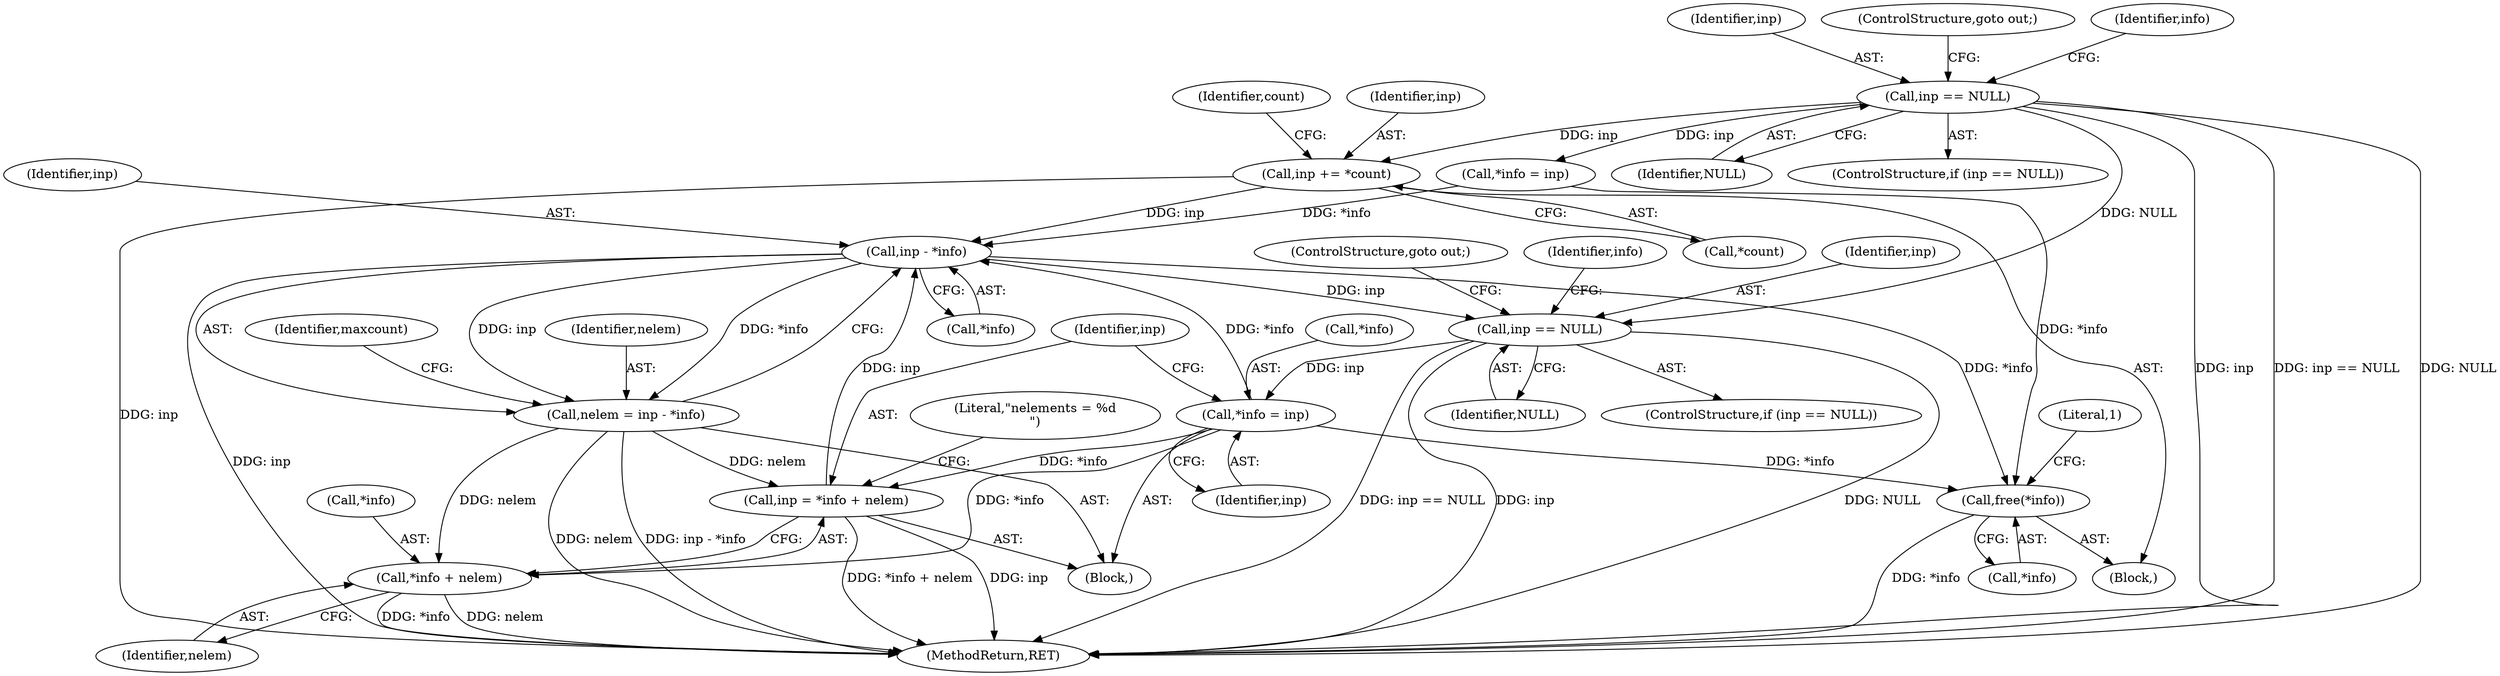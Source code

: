 digraph "0_file_1859fdb4e67c49c463c4e0078054335cd46ba295@pointer" {
"1000226" [label="(Call,inp += *count)"];
"1000218" [label="(Call,inp == NULL)"];
"1000566" [label="(Call,inp - *info)"];
"1000564" [label="(Call,nelem = inp - *info)"];
"1000593" [label="(Call,inp = *info + nelem)"];
"1000595" [label="(Call,*info + nelem)"];
"1000585" [label="(Call,inp == NULL)"];
"1000589" [label="(Call,*info = inp)"];
"1000755" [label="(Call,free(*info))"];
"1000586" [label="(Identifier,inp)"];
"1000589" [label="(Call,*info = inp)"];
"1000755" [label="(Call,free(*info))"];
"1000590" [label="(Call,*info)"];
"1000222" [label="(Call,*info = inp)"];
"1000568" [label="(Call,*info)"];
"1000219" [label="(Identifier,inp)"];
"1000565" [label="(Identifier,nelem)"];
"1000760" [label="(Literal,1)"];
"1000221" [label="(ControlStructure,goto out;)"];
"1000564" [label="(Call,nelem = inp - *info)"];
"1000592" [label="(Identifier,inp)"];
"1000220" [label="(Identifier,NULL)"];
"1000574" [label="(Identifier,maxcount)"];
"1000218" [label="(Call,inp == NULL)"];
"1000756" [label="(Call,*info)"];
"1000107" [label="(Block,)"];
"1000562" [label="(Block,)"];
"1000591" [label="(Identifier,info)"];
"1000228" [label="(Call,*count)"];
"1000217" [label="(ControlStructure,if (inp == NULL))"];
"1000232" [label="(Identifier,count)"];
"1000227" [label="(Identifier,inp)"];
"1000594" [label="(Identifier,inp)"];
"1000598" [label="(Identifier,nelem)"];
"1000585" [label="(Call,inp == NULL)"];
"1000567" [label="(Identifier,inp)"];
"1000566" [label="(Call,inp - *info)"];
"1000601" [label="(Literal,\"nelements = %d\n\")"];
"1000224" [label="(Identifier,info)"];
"1000587" [label="(Identifier,NULL)"];
"1000588" [label="(ControlStructure,goto out;)"];
"1000584" [label="(ControlStructure,if (inp == NULL))"];
"1000761" [label="(MethodReturn,RET)"];
"1000596" [label="(Call,*info)"];
"1000593" [label="(Call,inp = *info + nelem)"];
"1000595" [label="(Call,*info + nelem)"];
"1000226" [label="(Call,inp += *count)"];
"1000226" -> "1000107"  [label="AST: "];
"1000226" -> "1000228"  [label="CFG: "];
"1000227" -> "1000226"  [label="AST: "];
"1000228" -> "1000226"  [label="AST: "];
"1000232" -> "1000226"  [label="CFG: "];
"1000226" -> "1000761"  [label="DDG: inp"];
"1000218" -> "1000226"  [label="DDG: inp"];
"1000226" -> "1000566"  [label="DDG: inp"];
"1000218" -> "1000217"  [label="AST: "];
"1000218" -> "1000220"  [label="CFG: "];
"1000219" -> "1000218"  [label="AST: "];
"1000220" -> "1000218"  [label="AST: "];
"1000221" -> "1000218"  [label="CFG: "];
"1000224" -> "1000218"  [label="CFG: "];
"1000218" -> "1000761"  [label="DDG: inp"];
"1000218" -> "1000761"  [label="DDG: inp == NULL"];
"1000218" -> "1000761"  [label="DDG: NULL"];
"1000218" -> "1000222"  [label="DDG: inp"];
"1000218" -> "1000585"  [label="DDG: NULL"];
"1000566" -> "1000564"  [label="AST: "];
"1000566" -> "1000568"  [label="CFG: "];
"1000567" -> "1000566"  [label="AST: "];
"1000568" -> "1000566"  [label="AST: "];
"1000564" -> "1000566"  [label="CFG: "];
"1000566" -> "1000761"  [label="DDG: inp"];
"1000566" -> "1000564"  [label="DDG: inp"];
"1000566" -> "1000564"  [label="DDG: *info"];
"1000593" -> "1000566"  [label="DDG: inp"];
"1000222" -> "1000566"  [label="DDG: *info"];
"1000589" -> "1000566"  [label="DDG: *info"];
"1000566" -> "1000585"  [label="DDG: inp"];
"1000566" -> "1000755"  [label="DDG: *info"];
"1000564" -> "1000562"  [label="AST: "];
"1000565" -> "1000564"  [label="AST: "];
"1000574" -> "1000564"  [label="CFG: "];
"1000564" -> "1000761"  [label="DDG: inp - *info"];
"1000564" -> "1000761"  [label="DDG: nelem"];
"1000564" -> "1000593"  [label="DDG: nelem"];
"1000564" -> "1000595"  [label="DDG: nelem"];
"1000593" -> "1000562"  [label="AST: "];
"1000593" -> "1000595"  [label="CFG: "];
"1000594" -> "1000593"  [label="AST: "];
"1000595" -> "1000593"  [label="AST: "];
"1000601" -> "1000593"  [label="CFG: "];
"1000593" -> "1000761"  [label="DDG: *info + nelem"];
"1000593" -> "1000761"  [label="DDG: inp"];
"1000589" -> "1000593"  [label="DDG: *info"];
"1000595" -> "1000598"  [label="CFG: "];
"1000596" -> "1000595"  [label="AST: "];
"1000598" -> "1000595"  [label="AST: "];
"1000595" -> "1000761"  [label="DDG: nelem"];
"1000595" -> "1000761"  [label="DDG: *info"];
"1000589" -> "1000595"  [label="DDG: *info"];
"1000585" -> "1000584"  [label="AST: "];
"1000585" -> "1000587"  [label="CFG: "];
"1000586" -> "1000585"  [label="AST: "];
"1000587" -> "1000585"  [label="AST: "];
"1000588" -> "1000585"  [label="CFG: "];
"1000591" -> "1000585"  [label="CFG: "];
"1000585" -> "1000761"  [label="DDG: inp"];
"1000585" -> "1000761"  [label="DDG: NULL"];
"1000585" -> "1000761"  [label="DDG: inp == NULL"];
"1000585" -> "1000589"  [label="DDG: inp"];
"1000589" -> "1000562"  [label="AST: "];
"1000589" -> "1000592"  [label="CFG: "];
"1000590" -> "1000589"  [label="AST: "];
"1000592" -> "1000589"  [label="AST: "];
"1000594" -> "1000589"  [label="CFG: "];
"1000589" -> "1000755"  [label="DDG: *info"];
"1000755" -> "1000107"  [label="AST: "];
"1000755" -> "1000756"  [label="CFG: "];
"1000756" -> "1000755"  [label="AST: "];
"1000760" -> "1000755"  [label="CFG: "];
"1000755" -> "1000761"  [label="DDG: *info"];
"1000222" -> "1000755"  [label="DDG: *info"];
}
